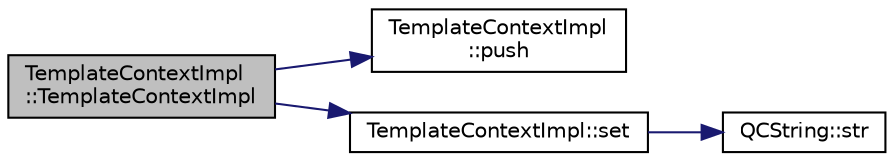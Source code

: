 digraph "TemplateContextImpl::TemplateContextImpl"
{
 // LATEX_PDF_SIZE
  edge [fontname="Helvetica",fontsize="10",labelfontname="Helvetica",labelfontsize="10"];
  node [fontname="Helvetica",fontsize="10",shape=record];
  rankdir="LR";
  Node1 [label="TemplateContextImpl\l::TemplateContextImpl",height=0.2,width=0.4,color="black", fillcolor="grey75", style="filled", fontcolor="black",tooltip=" "];
  Node1 -> Node2 [color="midnightblue",fontsize="10",style="solid"];
  Node2 [label="TemplateContextImpl\l::push",height=0.2,width=0.4,color="black", fillcolor="white", style="filled",URL="$classTemplateContextImpl.html#a006f67f94724147908dda84dd8522d34",tooltip=" "];
  Node1 -> Node3 [color="midnightblue",fontsize="10",style="solid"];
  Node3 [label="TemplateContextImpl::set",height=0.2,width=0.4,color="black", fillcolor="white", style="filled",URL="$classTemplateContextImpl.html#a43db9dabfd219e686597d366b2a8c532",tooltip=" "];
  Node3 -> Node4 [color="midnightblue",fontsize="10",style="solid"];
  Node4 [label="QCString::str",height=0.2,width=0.4,color="black", fillcolor="white", style="filled",URL="$classQCString.html#a9824b07232eea418ab3b3e7dc3178eec",tooltip=" "];
}
